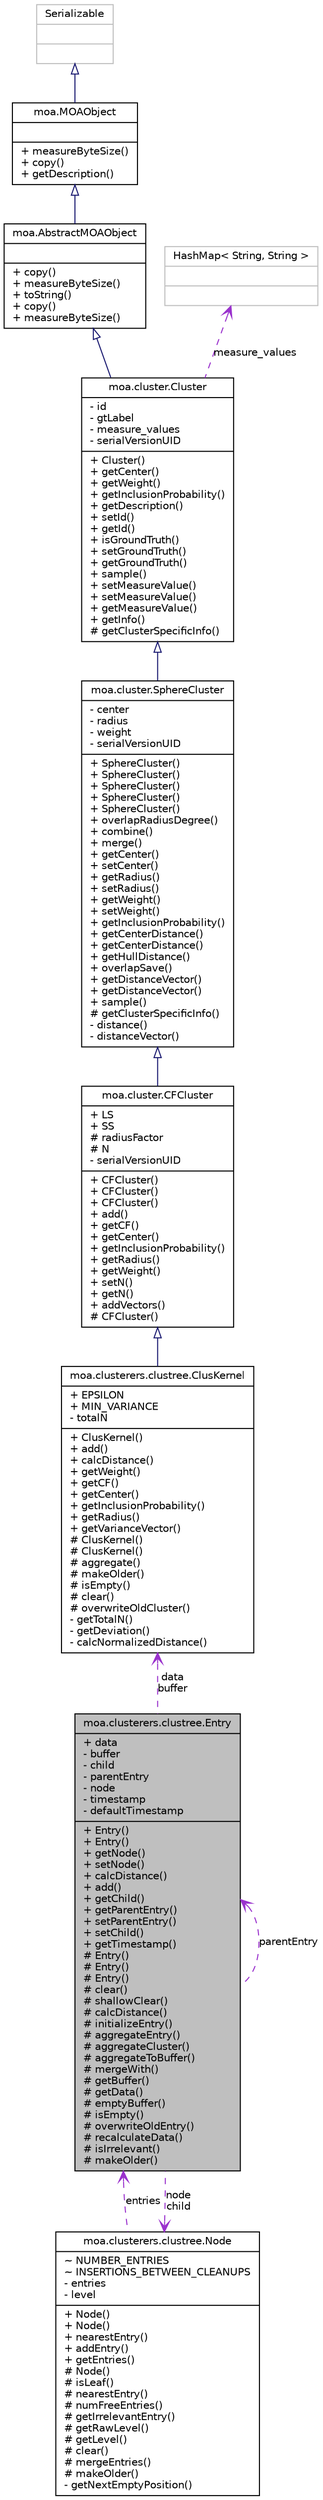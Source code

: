 digraph G
{
  edge [fontname="Helvetica",fontsize="10",labelfontname="Helvetica",labelfontsize="10"];
  node [fontname="Helvetica",fontsize="10",shape=record];
  Node1 [label="{moa.clusterers.clustree.Entry\n|+ data\l- buffer\l- child\l- parentEntry\l- node\l- timestamp\l- defaultTimestamp\l|+ Entry()\l+ Entry()\l+ getNode()\l+ setNode()\l+ calcDistance()\l+ add()\l+ getChild()\l+ getParentEntry()\l+ setParentEntry()\l+ setChild()\l+ getTimestamp()\l# Entry()\l# Entry()\l# Entry()\l# clear()\l# shallowClear()\l# calcDistance()\l# initializeEntry()\l# aggregateEntry()\l# aggregateCluster()\l# aggregateToBuffer()\l# mergeWith()\l# getBuffer()\l# getData()\l# emptyBuffer()\l# isEmpty()\l# overwriteOldEntry()\l# recalculateData()\l# isIrrelevant()\l# makeOlder()\l}",height=0.2,width=0.4,color="black", fillcolor="grey75", style="filled" fontcolor="black"];
  Node2 -> Node1 [dir=back,color="darkorchid3",fontsize="10",style="dashed",label="data\nbuffer",arrowtail="open",fontname="Helvetica"];
  Node2 [label="{moa.clusterers.clustree.ClusKernel\n|+ EPSILON\l+ MIN_VARIANCE\l- totalN\l|+ ClusKernel()\l+ add()\l+ calcDistance()\l+ getWeight()\l+ getCF()\l+ getCenter()\l+ getInclusionProbability()\l+ getRadius()\l+ getVarianceVector()\l# ClusKernel()\l# ClusKernel()\l# aggregate()\l# makeOlder()\l# isEmpty()\l# clear()\l# overwriteOldCluster()\l- getTotalN()\l- getDeviation()\l- calcNormalizedDistance()\l}",height=0.2,width=0.4,color="black", fillcolor="white", style="filled",URL="$classmoa_1_1clusterers_1_1clustree_1_1ClusKernel.html",tooltip="Representation of an Entry in the tree."];
  Node3 -> Node2 [dir=back,color="midnightblue",fontsize="10",style="solid",arrowtail="empty",fontname="Helvetica"];
  Node3 [label="{moa.cluster.CFCluster\n|+ LS\l+ SS\l# radiusFactor\l# N\l- serialVersionUID\l|+ CFCluster()\l+ CFCluster()\l+ CFCluster()\l+ add()\l+ getCF()\l+ getCenter()\l+ getInclusionProbability()\l+ getRadius()\l+ getWeight()\l+ setN()\l+ getN()\l+ addVectors()\l# CFCluster()\l}",height=0.2,width=0.4,color="black", fillcolor="white", style="filled",URL="$classmoa_1_1cluster_1_1CFCluster.html"];
  Node4 -> Node3 [dir=back,color="midnightblue",fontsize="10",style="solid",arrowtail="empty",fontname="Helvetica"];
  Node4 [label="{moa.cluster.SphereCluster\n|- center\l- radius\l- weight\l- serialVersionUID\l|+ SphereCluster()\l+ SphereCluster()\l+ SphereCluster()\l+ SphereCluster()\l+ SphereCluster()\l+ overlapRadiusDegree()\l+ combine()\l+ merge()\l+ getCenter()\l+ setCenter()\l+ getRadius()\l+ setRadius()\l+ getWeight()\l+ setWeight()\l+ getInclusionProbability()\l+ getCenterDistance()\l+ getCenterDistance()\l+ getHullDistance()\l+ overlapSave()\l+ getDistanceVector()\l+ getDistanceVector()\l+ sample()\l# getClusterSpecificInfo()\l- distance()\l- distanceVector()\l}",height=0.2,width=0.4,color="black", fillcolor="white", style="filled",URL="$classmoa_1_1cluster_1_1SphereCluster.html",tooltip="A simple implementation of the Cluster interface representing spherical clusters..."];
  Node5 -> Node4 [dir=back,color="midnightblue",fontsize="10",style="solid",arrowtail="empty",fontname="Helvetica"];
  Node5 [label="{moa.cluster.Cluster\n|- id\l- gtLabel\l- measure_values\l- serialVersionUID\l|+ Cluster()\l+ getCenter()\l+ getWeight()\l+ getInclusionProbability()\l+ getDescription()\l+ setId()\l+ getId()\l+ isGroundTruth()\l+ setGroundTruth()\l+ getGroundTruth()\l+ sample()\l+ setMeasureValue()\l+ setMeasureValue()\l+ getMeasureValue()\l+ getInfo()\l# getClusterSpecificInfo()\l}",height=0.2,width=0.4,color="black", fillcolor="white", style="filled",URL="$classmoa_1_1cluster_1_1Cluster.html"];
  Node6 -> Node5 [dir=back,color="midnightblue",fontsize="10",style="solid",arrowtail="empty",fontname="Helvetica"];
  Node6 [label="{moa.AbstractMOAObject\n||+ copy()\l+ measureByteSize()\l+ toString()\l+ copy()\l+ measureByteSize()\l}",height=0.2,width=0.4,color="black", fillcolor="white", style="filled",URL="$classmoa_1_1AbstractMOAObject.html",tooltip="Abstract MOA Object."];
  Node7 -> Node6 [dir=back,color="midnightblue",fontsize="10",style="solid",arrowtail="empty",fontname="Helvetica"];
  Node7 [label="{moa.MOAObject\n||+ measureByteSize()\l+ copy()\l+ getDescription()\l}",height=0.2,width=0.4,color="black", fillcolor="white", style="filled",URL="$interfacemoa_1_1MOAObject.html",tooltip="Interface implemented by classes in MOA, so that all are serializable, can produce..."];
  Node8 -> Node7 [dir=back,color="midnightblue",fontsize="10",style="solid",arrowtail="empty",fontname="Helvetica"];
  Node8 [label="{Serializable\n||}",height=0.2,width=0.4,color="grey75", fillcolor="white", style="filled"];
  Node9 -> Node5 [dir=back,color="darkorchid3",fontsize="10",style="dashed",label="measure_values",arrowtail="open",fontname="Helvetica"];
  Node9 [label="{HashMap\< String, String \>\n||}",height=0.2,width=0.4,color="grey75", fillcolor="white", style="filled"];
  Node1 -> Node1 [dir=back,color="darkorchid3",fontsize="10",style="dashed",label="parentEntry",arrowtail="open",fontname="Helvetica"];
  Node10 -> Node1 [dir=back,color="darkorchid3",fontsize="10",style="dashed",label="node\nchild",arrowtail="open",fontname="Helvetica"];
  Node10 [label="{moa.clusterers.clustree.Node\n|~ NUMBER_ENTRIES\l~ INSERTIONS_BETWEEN_CLEANUPS\l- entries\l- level\l|+ Node()\l+ Node()\l+ nearestEntry()\l+ addEntry()\l+ getEntries()\l# Node()\l# isLeaf()\l# nearestEntry()\l# numFreeEntries()\l# getIrrelevantEntry()\l# getRawLevel()\l# getLevel()\l# clear()\l# mergeEntries()\l# makeOlder()\l- getNextEmptyPosition()\l}",height=0.2,width=0.4,color="black", fillcolor="white", style="filled",URL="$classmoa_1_1clusterers_1_1clustree_1_1Node.html"];
  Node1 -> Node10 [dir=back,color="darkorchid3",fontsize="10",style="dashed",label="entries",arrowtail="open",fontname="Helvetica"];
}
